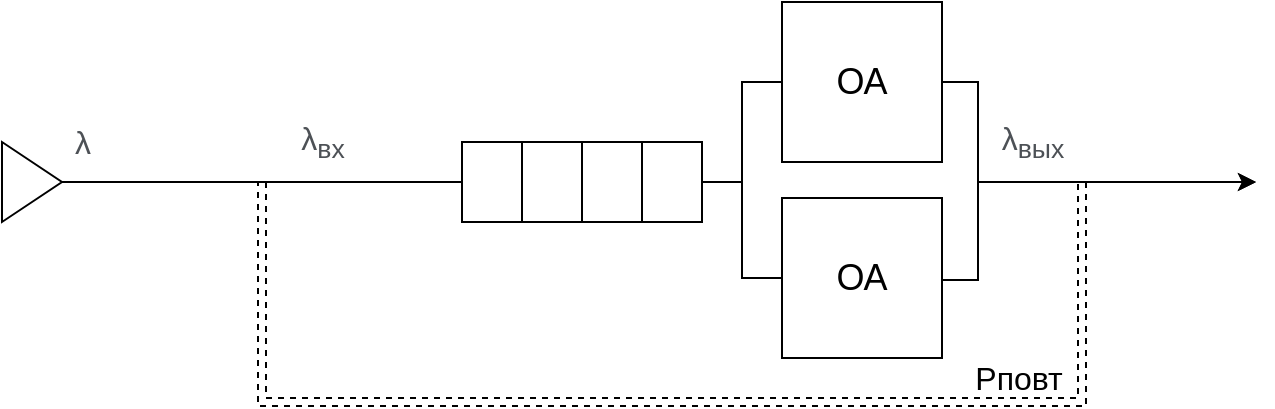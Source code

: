 <mxfile version="13.7.3" type="github">
  <diagram id="5EfWd7qCpgdQDUwXSXWK" name="Page-1">
    <mxGraphModel dx="261" dy="129" grid="0" gridSize="10" guides="1" tooltips="1" connect="1" arrows="1" fold="1" page="1" pageScale="1" pageWidth="827" pageHeight="1169" math="0" shadow="0">
      <root>
        <mxCell id="0" />
        <mxCell id="1" parent="0" />
        <mxCell id="5FjHio7ktE17GhM8ifqC-9" style="edgeStyle=orthogonalEdgeStyle;rounded=0;orthogonalLoop=1;jettySize=auto;html=1;exitX=0;exitY=0.5;exitDx=0;exitDy=0;endArrow=none;endFill=0;" parent="1" source="5FjHio7ktE17GhM8ifqC-1" edge="1">
          <mxGeometry relative="1" as="geometry">
            <mxPoint x="150" y="400" as="targetPoint" />
          </mxGeometry>
        </mxCell>
        <mxCell id="5FjHio7ktE17GhM8ifqC-1" value="" style="rounded=0;whiteSpace=wrap;html=1;" parent="1" vertex="1">
          <mxGeometry x="350" y="380" width="30" height="40" as="geometry" />
        </mxCell>
        <mxCell id="5FjHio7ktE17GhM8ifqC-2" value="" style="rounded=0;whiteSpace=wrap;html=1;" parent="1" vertex="1">
          <mxGeometry x="380" y="380" width="30" height="40" as="geometry" />
        </mxCell>
        <mxCell id="5FjHio7ktE17GhM8ifqC-3" value="" style="rounded=0;whiteSpace=wrap;html=1;" parent="1" vertex="1">
          <mxGeometry x="410" y="380" width="30" height="40" as="geometry" />
        </mxCell>
        <mxCell id="5FjHio7ktE17GhM8ifqC-7" style="edgeStyle=orthogonalEdgeStyle;rounded=0;orthogonalLoop=1;jettySize=auto;html=1;exitX=1;exitY=0.5;exitDx=0;exitDy=0;entryX=0;entryY=0.5;entryDx=0;entryDy=0;endArrow=none;endFill=0;" parent="1" source="5FjHio7ktE17GhM8ifqC-4" target="5FjHio7ktE17GhM8ifqC-6" edge="1">
          <mxGeometry relative="1" as="geometry" />
        </mxCell>
        <mxCell id="5FjHio7ktE17GhM8ifqC-4" value="" style="rounded=0;whiteSpace=wrap;html=1;" parent="1" vertex="1">
          <mxGeometry x="440" y="380" width="30" height="40" as="geometry" />
        </mxCell>
        <mxCell id="5FjHio7ktE17GhM8ifqC-8" style="edgeStyle=orthogonalEdgeStyle;rounded=0;orthogonalLoop=1;jettySize=auto;html=1;exitX=1;exitY=0.5;exitDx=0;exitDy=0;endArrow=classic;endFill=1;" parent="1" source="5FjHio7ktE17GhM8ifqC-6" edge="1">
          <mxGeometry relative="1" as="geometry">
            <mxPoint x="747" y="400" as="targetPoint" />
            <Array as="points">
              <mxPoint x="608" y="449" />
              <mxPoint x="608" y="400" />
            </Array>
          </mxGeometry>
        </mxCell>
        <mxCell id="5FjHio7ktE17GhM8ifqC-6" value="&lt;font style=&quot;font-size: 18px&quot;&gt;ОА&lt;/font&gt;" style="rounded=0;whiteSpace=wrap;html=1;" parent="1" vertex="1">
          <mxGeometry x="510" y="408" width="80" height="80" as="geometry" />
        </mxCell>
        <mxCell id="5FjHio7ktE17GhM8ifqC-10" value="&lt;span style=&quot;color: rgb(77 , 81 , 86) ; font-family: &amp;#34;arial&amp;#34; , sans-serif ; text-align: left ; background-color: rgb(255 , 255 , 255)&quot;&gt;&lt;font style=&quot;font-size: 16px&quot;&gt;λ&lt;/font&gt;&lt;/span&gt;" style="text;html=1;align=center;verticalAlign=middle;resizable=0;points=[];autosize=1;" parent="1" vertex="1">
          <mxGeometry x="150" y="370" width="20" height="20" as="geometry" />
        </mxCell>
        <mxCell id="5FjHio7ktE17GhM8ifqC-11" value="" style="shape=link;html=1;endArrow=none;endFill=0;dashed=1;edgeStyle=orthogonalEdgeStyle;rounded=0;" parent="1" edge="1">
          <mxGeometry width="50" height="50" relative="1" as="geometry">
            <mxPoint x="250" y="400" as="sourcePoint" />
            <mxPoint x="660" y="400" as="targetPoint" />
            <Array as="points">
              <mxPoint x="250" y="510" />
              <mxPoint x="660" y="510" />
            </Array>
          </mxGeometry>
        </mxCell>
        <mxCell id="5FjHio7ktE17GhM8ifqC-12" value="&lt;span style=&quot;color: rgb(77 , 81 , 86) ; font-family: &amp;#34;arial&amp;#34; , sans-serif ; font-size: 16px ; text-align: left ; background-color: rgb(255 , 255 , 255)&quot;&gt;λ&lt;sub&gt;вх&lt;/sub&gt;&lt;/span&gt;" style="text;html=1;align=center;verticalAlign=middle;resizable=0;points=[];autosize=1;" parent="1" vertex="1">
          <mxGeometry x="260" y="370" width="40" height="20" as="geometry" />
        </mxCell>
        <mxCell id="5FjHio7ktE17GhM8ifqC-13" value="&lt;span style=&quot;color: rgb(77 , 81 , 86) ; font-family: &amp;#34;arial&amp;#34; , sans-serif ; font-size: 16px ; text-align: left ; background-color: rgb(255 , 255 , 255)&quot;&gt;λ&lt;sub&gt;вых&lt;/sub&gt;&lt;/span&gt;" style="text;html=1;align=center;verticalAlign=middle;resizable=0;points=[];autosize=1;" parent="1" vertex="1">
          <mxGeometry x="610" y="370" width="50" height="20" as="geometry" />
        </mxCell>
        <mxCell id="5FjHio7ktE17GhM8ifqC-14" value="&lt;font style=&quot;font-size: 16px&quot;&gt;Pповт&lt;/font&gt;" style="text;html=1;align=center;verticalAlign=middle;resizable=0;points=[];autosize=1;" parent="1" vertex="1">
          <mxGeometry x="598" y="488" width="60" height="20" as="geometry" />
        </mxCell>
        <mxCell id="5FjHio7ktE17GhM8ifqC-16" value="" style="triangle;whiteSpace=wrap;html=1;" parent="1" vertex="1">
          <mxGeometry x="120" y="380" width="30" height="40" as="geometry" />
        </mxCell>
        <mxCell id="xYJd7ox8oYhWSyVPdCoD-1" value="&lt;font style=&quot;font-size: 18px&quot;&gt;ОА&lt;/font&gt;" style="rounded=0;whiteSpace=wrap;html=1;" vertex="1" parent="1">
          <mxGeometry x="510" y="310" width="80" height="80" as="geometry" />
        </mxCell>
        <mxCell id="xYJd7ox8oYhWSyVPdCoD-2" style="edgeStyle=orthogonalEdgeStyle;rounded=0;orthogonalLoop=1;jettySize=auto;html=1;exitX=1;exitY=0.5;exitDx=0;exitDy=0;entryX=0;entryY=0.5;entryDx=0;entryDy=0;endArrow=none;endFill=0;" edge="1" parent="1" source="5FjHio7ktE17GhM8ifqC-4" target="xYJd7ox8oYhWSyVPdCoD-1">
          <mxGeometry relative="1" as="geometry">
            <mxPoint x="480" y="410" as="sourcePoint" />
            <mxPoint x="530" y="459" as="targetPoint" />
          </mxGeometry>
        </mxCell>
        <mxCell id="xYJd7ox8oYhWSyVPdCoD-3" style="edgeStyle=orthogonalEdgeStyle;rounded=0;orthogonalLoop=1;jettySize=auto;html=1;exitX=1;exitY=0.5;exitDx=0;exitDy=0;endArrow=classic;endFill=1;" edge="1" parent="1" source="xYJd7ox8oYhWSyVPdCoD-1">
          <mxGeometry relative="1" as="geometry">
            <mxPoint x="747" y="400" as="targetPoint" />
            <mxPoint x="600" y="458" as="sourcePoint" />
            <Array as="points">
              <mxPoint x="608" y="350" />
              <mxPoint x="608" y="400" />
            </Array>
          </mxGeometry>
        </mxCell>
      </root>
    </mxGraphModel>
  </diagram>
</mxfile>
